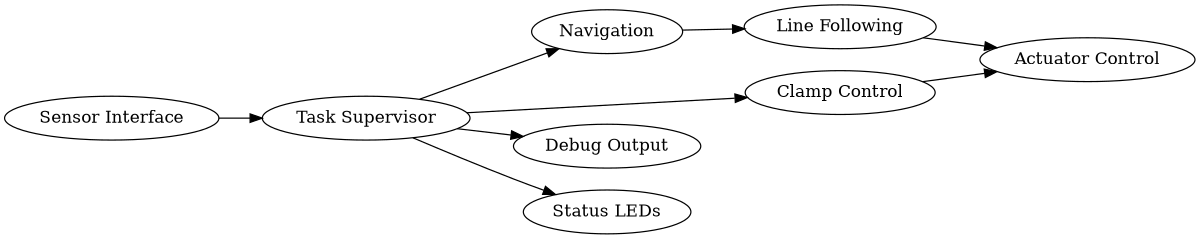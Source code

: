 digraph layout {
    rankdir=LR;
    size="8,5"
    "Sensor Interface" -> "Task Supervisor";
    "Task Supervisor" -> "Navigation";
    "Navigation" -> "Line Following";
    "Line Following" -> "Actuator Control";
    "Task Supervisor" -> "Clamp Control";
    "Clamp Control" -> "Actuator Control";
    "Task Supervisor" -> "Debug Output";
    "Task Supervisor" -> "Status LEDs";
}

